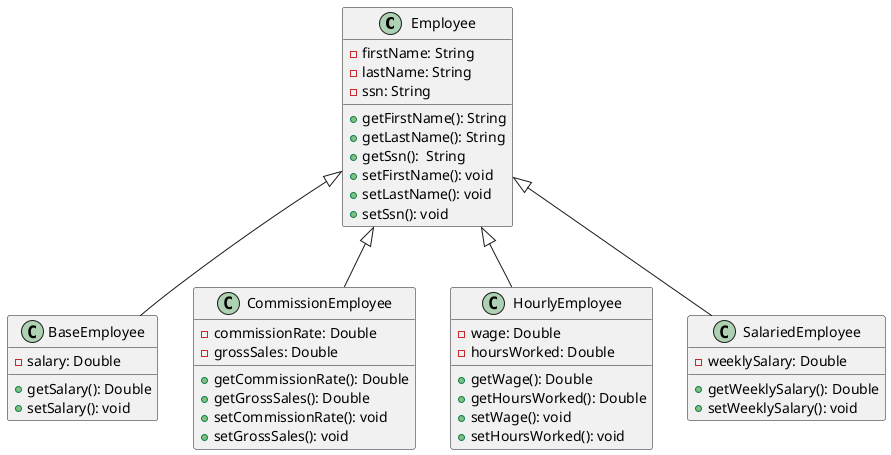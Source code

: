 @startuml
'https://plantuml.com/class-diagram
Employee <|-- BaseEmployee
Employee <|-- CommissionEmployee
Employee <|-- HourlyEmployee
Employee <|-- SalariedEmployee

class Employee{
    -firstName: String
    -lastName: String
    -ssn: String

    +getFirstName(): String
    +getLastName(): String
    +getSsn():  String
    +setFirstName(): void
    +setLastName(): void
    +setSsn(): void
}

class BaseEmployee{
    -salary: Double

    +getSalary(): Double
    +setSalary(): void
}

class CommissionEmployee{
    -commissionRate: Double
    -grossSales: Double

    +getCommissionRate(): Double
    +getGrossSales(): Double
    +setCommissionRate(): void
    +setGrossSales(): void
}

class HourlyEmployee{
    -wage: Double
    -hoursWorked: Double

    +getWage(): Double
    +getHoursWorked(): Double
    +setWage(): void
    +setHoursWorked(): void
}

class SalariedEmployee{
    -weeklySalary: Double

    +getWeeklySalary(): Double
    +setWeeklySalary(): void
}


@enduml